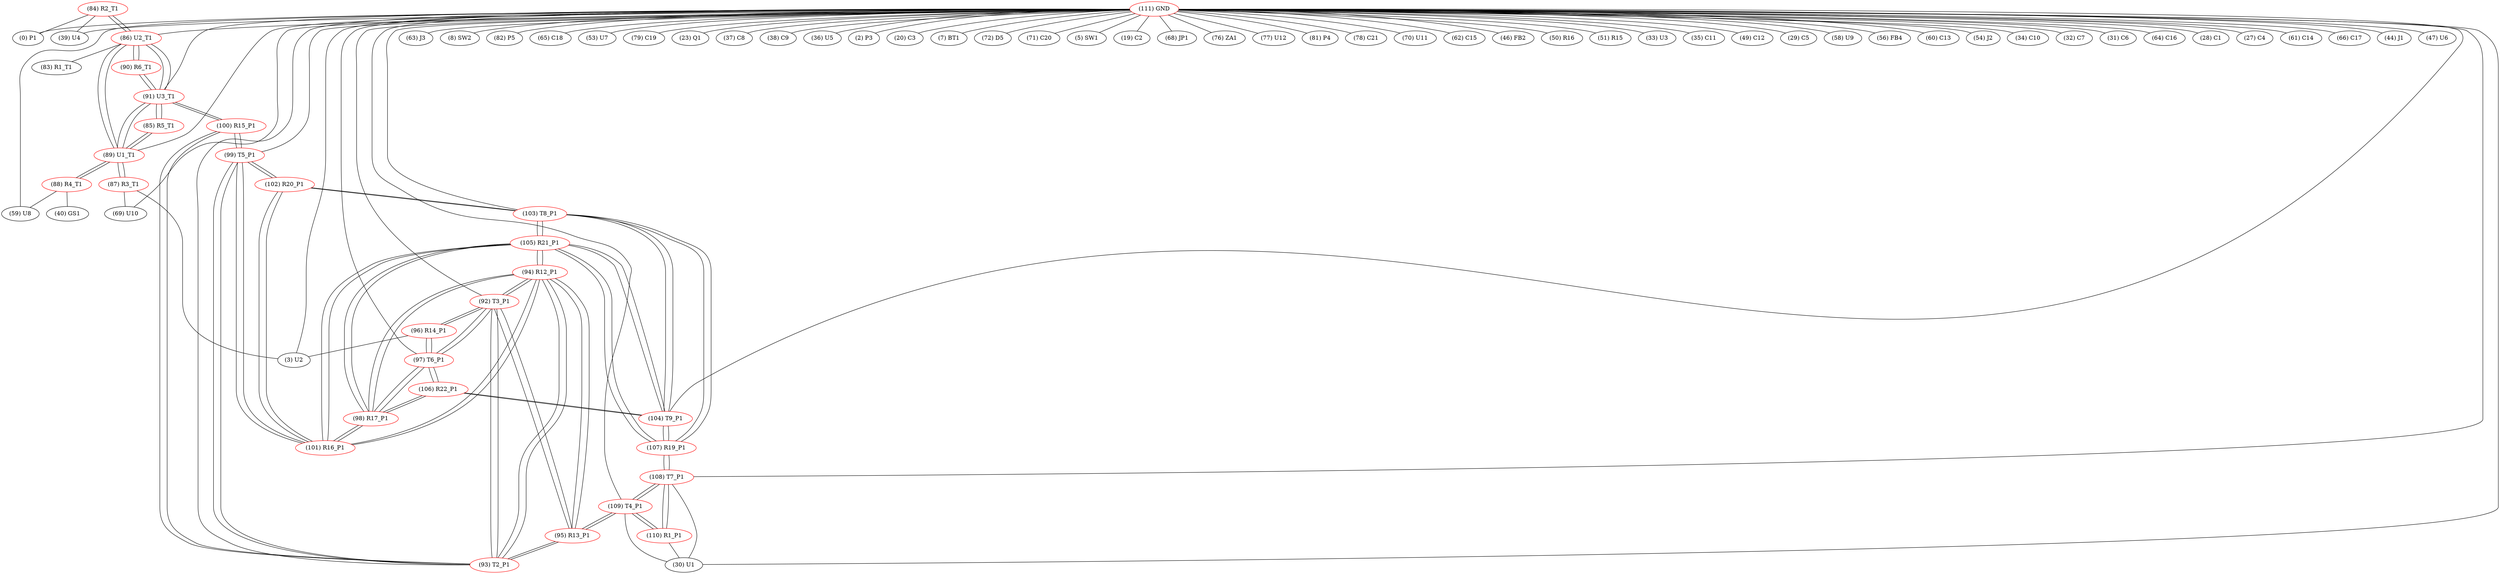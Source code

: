 graph {
	84 [label="(84) R2_T1" color=red]
	39 [label="(39) U4"]
	0 [label="(0) P1"]
	86 [label="(86) U2_T1"]
	85 [label="(85) R5_T1" color=red]
	91 [label="(91) U3_T1"]
	89 [label="(89) U1_T1"]
	86 [label="(86) U2_T1" color=red]
	91 [label="(91) U3_T1"]
	89 [label="(89) U1_T1"]
	84 [label="(84) R2_T1"]
	83 [label="(83) R1_T1"]
	90 [label="(90) R6_T1"]
	87 [label="(87) R3_T1" color=red]
	3 [label="(3) U2"]
	69 [label="(69) U10"]
	89 [label="(89) U1_T1"]
	88 [label="(88) R4_T1" color=red]
	59 [label="(59) U8"]
	40 [label="(40) GS1"]
	89 [label="(89) U1_T1"]
	89 [label="(89) U1_T1" color=red]
	88 [label="(88) R4_T1"]
	86 [label="(86) U2_T1"]
	91 [label="(91) U3_T1"]
	85 [label="(85) R5_T1"]
	87 [label="(87) R3_T1"]
	90 [label="(90) R6_T1" color=red]
	91 [label="(91) U3_T1"]
	86 [label="(86) U2_T1"]
	91 [label="(91) U3_T1" color=red]
	90 [label="(90) R6_T1"]
	85 [label="(85) R5_T1"]
	86 [label="(86) U2_T1"]
	89 [label="(89) U1_T1"]
	100 [label="(100) R15_P1"]
	92 [label="(92) T3_P1" color=red]
	96 [label="(96) R14_P1"]
	97 [label="(97) T6_P1"]
	95 [label="(95) R13_P1"]
	94 [label="(94) R12_P1"]
	93 [label="(93) T2_P1"]
	93 [label="(93) T2_P1" color=red]
	95 [label="(95) R13_P1"]
	92 [label="(92) T3_P1"]
	94 [label="(94) R12_P1"]
	99 [label="(99) T5_P1"]
	100 [label="(100) R15_P1"]
	94 [label="(94) R12_P1" color=red]
	105 [label="(105) R21_P1"]
	101 [label="(101) R16_P1"]
	98 [label="(98) R17_P1"]
	95 [label="(95) R13_P1"]
	92 [label="(92) T3_P1"]
	93 [label="(93) T2_P1"]
	95 [label="(95) R13_P1" color=red]
	109 [label="(109) T4_P1"]
	92 [label="(92) T3_P1"]
	94 [label="(94) R12_P1"]
	93 [label="(93) T2_P1"]
	96 [label="(96) R14_P1" color=red]
	3 [label="(3) U2"]
	92 [label="(92) T3_P1"]
	97 [label="(97) T6_P1"]
	97 [label="(97) T6_P1" color=red]
	96 [label="(96) R14_P1"]
	92 [label="(92) T3_P1"]
	106 [label="(106) R22_P1"]
	98 [label="(98) R17_P1"]
	98 [label="(98) R17_P1" color=red]
	105 [label="(105) R21_P1"]
	101 [label="(101) R16_P1"]
	94 [label="(94) R12_P1"]
	106 [label="(106) R22_P1"]
	97 [label="(97) T6_P1"]
	99 [label="(99) T5_P1" color=red]
	93 [label="(93) T2_P1"]
	100 [label="(100) R15_P1"]
	101 [label="(101) R16_P1"]
	102 [label="(102) R20_P1"]
	100 [label="(100) R15_P1" color=red]
	91 [label="(91) U3_T1"]
	93 [label="(93) T2_P1"]
	99 [label="(99) T5_P1"]
	101 [label="(101) R16_P1" color=red]
	105 [label="(105) R21_P1"]
	94 [label="(94) R12_P1"]
	98 [label="(98) R17_P1"]
	99 [label="(99) T5_P1"]
	102 [label="(102) R20_P1"]
	102 [label="(102) R20_P1" color=red]
	103 [label="(103) T8_P1"]
	101 [label="(101) R16_P1"]
	99 [label="(99) T5_P1"]
	103 [label="(103) T8_P1" color=red]
	104 [label="(104) T9_P1"]
	105 [label="(105) R21_P1"]
	107 [label="(107) R19_P1"]
	102 [label="(102) R20_P1"]
	104 [label="(104) T9_P1" color=red]
	106 [label="(106) R22_P1"]
	105 [label="(105) R21_P1"]
	103 [label="(103) T8_P1"]
	107 [label="(107) R19_P1"]
	105 [label="(105) R21_P1" color=red]
	101 [label="(101) R16_P1"]
	94 [label="(94) R12_P1"]
	98 [label="(98) R17_P1"]
	104 [label="(104) T9_P1"]
	103 [label="(103) T8_P1"]
	107 [label="(107) R19_P1"]
	106 [label="(106) R22_P1" color=red]
	104 [label="(104) T9_P1"]
	97 [label="(97) T6_P1"]
	98 [label="(98) R17_P1"]
	107 [label="(107) R19_P1" color=red]
	104 [label="(104) T9_P1"]
	105 [label="(105) R21_P1"]
	103 [label="(103) T8_P1"]
	108 [label="(108) T7_P1"]
	108 [label="(108) T7_P1" color=red]
	110 [label="(110) R1_P1"]
	109 [label="(109) T4_P1"]
	30 [label="(30) U1"]
	107 [label="(107) R19_P1"]
	109 [label="(109) T4_P1" color=red]
	95 [label="(95) R13_P1"]
	110 [label="(110) R1_P1"]
	108 [label="(108) T7_P1"]
	30 [label="(30) U1"]
	110 [label="(110) R1_P1" color=red]
	109 [label="(109) T4_P1"]
	108 [label="(108) T7_P1"]
	30 [label="(30) U1"]
	111 [label="(111) GND" color=red]
	63 [label="(63) J3"]
	8 [label="(8) SW2"]
	0 [label="(0) P1"]
	82 [label="(82) P5"]
	65 [label="(65) C18"]
	53 [label="(53) U7"]
	39 [label="(39) U4"]
	79 [label="(79) C19"]
	23 [label="(23) Q1"]
	37 [label="(37) C8"]
	38 [label="(38) C9"]
	69 [label="(69) U10"]
	36 [label="(36) U5"]
	2 [label="(2) P3"]
	3 [label="(3) U2"]
	20 [label="(20) C3"]
	7 [label="(7) BT1"]
	72 [label="(72) D5"]
	71 [label="(71) C20"]
	5 [label="(5) SW1"]
	19 [label="(19) C2"]
	68 [label="(68) JP1"]
	76 [label="(76) ZA1"]
	77 [label="(77) U12"]
	81 [label="(81) P4"]
	78 [label="(78) C21"]
	70 [label="(70) U11"]
	59 [label="(59) U8"]
	62 [label="(62) C15"]
	46 [label="(46) FB2"]
	50 [label="(50) R16"]
	51 [label="(51) R15"]
	33 [label="(33) U3"]
	35 [label="(35) C11"]
	49 [label="(49) C12"]
	29 [label="(29) C5"]
	58 [label="(58) U9"]
	56 [label="(56) FB4"]
	60 [label="(60) C13"]
	54 [label="(54) J2"]
	34 [label="(34) C10"]
	32 [label="(32) C7"]
	31 [label="(31) C6"]
	64 [label="(64) C16"]
	30 [label="(30) U1"]
	28 [label="(28) C1"]
	27 [label="(27) C4"]
	61 [label="(61) C14"]
	66 [label="(66) C17"]
	44 [label="(44) J1"]
	47 [label="(47) U6"]
	91 [label="(91) U3_T1"]
	89 [label="(89) U1_T1"]
	86 [label="(86) U2_T1"]
	92 [label="(92) T3_P1"]
	109 [label="(109) T4_P1"]
	108 [label="(108) T7_P1"]
	99 [label="(99) T5_P1"]
	104 [label="(104) T9_P1"]
	103 [label="(103) T8_P1"]
	97 [label="(97) T6_P1"]
	93 [label="(93) T2_P1"]
	84 -- 39
	84 -- 0
	84 -- 86
	85 -- 91
	85 -- 89
	86 -- 91
	86 -- 89
	86 -- 84
	86 -- 83
	86 -- 90
	87 -- 3
	87 -- 69
	87 -- 89
	88 -- 59
	88 -- 40
	88 -- 89
	89 -- 88
	89 -- 86
	89 -- 91
	89 -- 85
	89 -- 87
	90 -- 91
	90 -- 86
	91 -- 90
	91 -- 85
	91 -- 86
	91 -- 89
	91 -- 100
	92 -- 96
	92 -- 97
	92 -- 95
	92 -- 94
	92 -- 93
	93 -- 95
	93 -- 92
	93 -- 94
	93 -- 99
	93 -- 100
	94 -- 105
	94 -- 101
	94 -- 98
	94 -- 95
	94 -- 92
	94 -- 93
	95 -- 109
	95 -- 92
	95 -- 94
	95 -- 93
	96 -- 3
	96 -- 92
	96 -- 97
	97 -- 96
	97 -- 92
	97 -- 106
	97 -- 98
	98 -- 105
	98 -- 101
	98 -- 94
	98 -- 106
	98 -- 97
	99 -- 93
	99 -- 100
	99 -- 101
	99 -- 102
	100 -- 91
	100 -- 93
	100 -- 99
	101 -- 105
	101 -- 94
	101 -- 98
	101 -- 99
	101 -- 102
	102 -- 103
	102 -- 101
	102 -- 99
	103 -- 104
	103 -- 105
	103 -- 107
	103 -- 102
	104 -- 106
	104 -- 105
	104 -- 103
	104 -- 107
	105 -- 101
	105 -- 94
	105 -- 98
	105 -- 104
	105 -- 103
	105 -- 107
	106 -- 104
	106 -- 97
	106 -- 98
	107 -- 104
	107 -- 105
	107 -- 103
	107 -- 108
	108 -- 110
	108 -- 109
	108 -- 30
	108 -- 107
	109 -- 95
	109 -- 110
	109 -- 108
	109 -- 30
	110 -- 109
	110 -- 108
	110 -- 30
	111 -- 63
	111 -- 8
	111 -- 0
	111 -- 82
	111 -- 65
	111 -- 53
	111 -- 39
	111 -- 79
	111 -- 23
	111 -- 37
	111 -- 38
	111 -- 69
	111 -- 36
	111 -- 2
	111 -- 3
	111 -- 20
	111 -- 7
	111 -- 72
	111 -- 71
	111 -- 5
	111 -- 19
	111 -- 68
	111 -- 76
	111 -- 77
	111 -- 81
	111 -- 78
	111 -- 70
	111 -- 59
	111 -- 62
	111 -- 46
	111 -- 50
	111 -- 51
	111 -- 33
	111 -- 35
	111 -- 49
	111 -- 29
	111 -- 58
	111 -- 56
	111 -- 60
	111 -- 54
	111 -- 34
	111 -- 32
	111 -- 31
	111 -- 64
	111 -- 30
	111 -- 28
	111 -- 27
	111 -- 61
	111 -- 66
	111 -- 44
	111 -- 47
	111 -- 91
	111 -- 89
	111 -- 86
	111 -- 92
	111 -- 109
	111 -- 108
	111 -- 99
	111 -- 104
	111 -- 103
	111 -- 97
	111 -- 93
}
